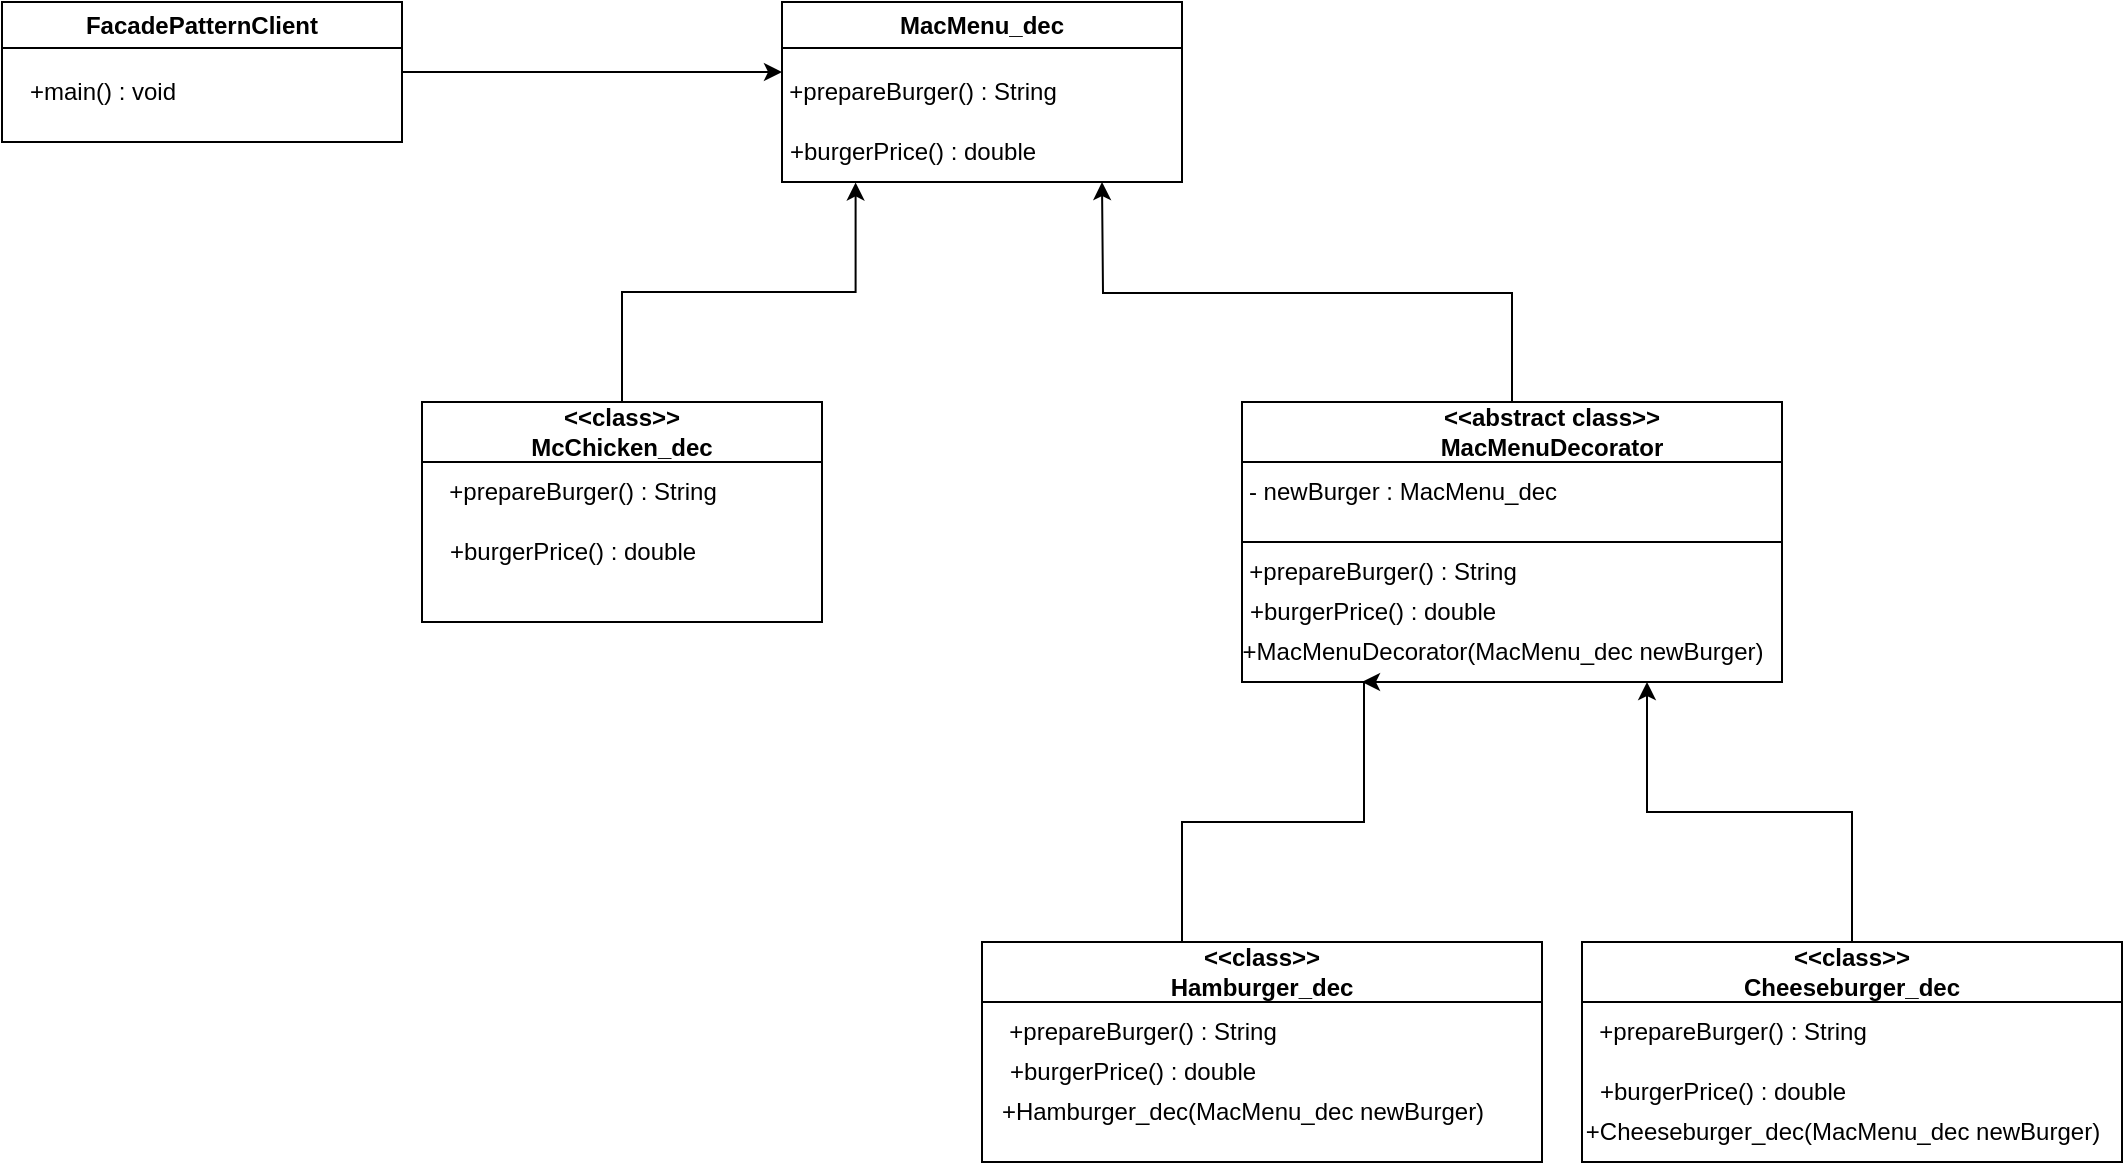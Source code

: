 <mxfile version="21.3.6" type="github">
  <diagram name="Page-1" id="fLkUl8sPVDU1VXZ5h0pW">
    <mxGraphModel dx="1050" dy="549" grid="1" gridSize="10" guides="1" tooltips="1" connect="1" arrows="1" fold="1" page="1" pageScale="1" pageWidth="1169" pageHeight="827" math="0" shadow="0">
      <root>
        <mxCell id="0" />
        <mxCell id="1" parent="0" />
        <mxCell id="4qhIC2AxEkEV_CwQiEy1-7" style="edgeStyle=orthogonalEdgeStyle;rounded=0;orthogonalLoop=1;jettySize=auto;html=1;exitX=1;exitY=0.5;exitDx=0;exitDy=0;" parent="1" source="4qhIC2AxEkEV_CwQiEy1-1" edge="1">
          <mxGeometry relative="1" as="geometry">
            <mxPoint x="530" y="85" as="targetPoint" />
          </mxGeometry>
        </mxCell>
        <mxCell id="4qhIC2AxEkEV_CwQiEy1-1" value="FacadePatternClient" style="swimlane;whiteSpace=wrap;html=1;" parent="1" vertex="1">
          <mxGeometry x="140" y="50" width="200" height="70" as="geometry" />
        </mxCell>
        <mxCell id="m0_xcwQ6oUyTsQlm-iZy-1" value="+main() : void" style="text;html=1;align=center;verticalAlign=middle;resizable=0;points=[];autosize=1;strokeColor=none;fillColor=none;" vertex="1" parent="4qhIC2AxEkEV_CwQiEy1-1">
          <mxGeometry y="30" width="100" height="30" as="geometry" />
        </mxCell>
        <mxCell id="4qhIC2AxEkEV_CwQiEy1-2" value="MacMenu_dec" style="swimlane;whiteSpace=wrap;html=1;" parent="1" vertex="1">
          <mxGeometry x="530" y="50" width="200" height="90" as="geometry" />
        </mxCell>
        <mxCell id="m0_xcwQ6oUyTsQlm-iZy-2" value="+prepareBurger() : String" style="text;html=1;align=center;verticalAlign=middle;resizable=0;points=[];autosize=1;strokeColor=none;fillColor=none;" vertex="1" parent="4qhIC2AxEkEV_CwQiEy1-2">
          <mxGeometry x="-10" y="30" width="160" height="30" as="geometry" />
        </mxCell>
        <mxCell id="m0_xcwQ6oUyTsQlm-iZy-3" value="+burgerPrice() : double" style="text;html=1;align=center;verticalAlign=middle;resizable=0;points=[];autosize=1;strokeColor=none;fillColor=none;" vertex="1" parent="4qhIC2AxEkEV_CwQiEy1-2">
          <mxGeometry x="-10" y="60" width="150" height="30" as="geometry" />
        </mxCell>
        <mxCell id="m0_xcwQ6oUyTsQlm-iZy-4" style="edgeStyle=orthogonalEdgeStyle;rounded=0;orthogonalLoop=1;jettySize=auto;html=1;exitX=0.5;exitY=0;exitDx=0;exitDy=0;" edge="1" parent="1" source="4qhIC2AxEkEV_CwQiEy1-3">
          <mxGeometry relative="1" as="geometry">
            <mxPoint x="690" y="140" as="targetPoint" />
          </mxGeometry>
        </mxCell>
        <mxCell id="4qhIC2AxEkEV_CwQiEy1-3" value="&lt;blockquote style=&quot;margin: 0 0 0 40px; border: none; padding: 0px;&quot;&gt;&amp;lt;&amp;lt;abstract class&amp;gt;&amp;gt;&lt;/blockquote&gt;&lt;blockquote style=&quot;margin: 0 0 0 40px; border: none; padding: 0px;&quot;&gt;MacMenuDecorator&lt;/blockquote&gt;" style="swimlane;whiteSpace=wrap;html=1;startSize=30;" parent="1" vertex="1">
          <mxGeometry x="760" y="250" width="270" height="140" as="geometry" />
        </mxCell>
        <mxCell id="m0_xcwQ6oUyTsQlm-iZy-10" value="- newBurger : MacMenu_dec" style="text;html=1;align=center;verticalAlign=middle;resizable=0;points=[];autosize=1;strokeColor=none;fillColor=none;" vertex="1" parent="4qhIC2AxEkEV_CwQiEy1-3">
          <mxGeometry x="-10" y="30" width="180" height="30" as="geometry" />
        </mxCell>
        <mxCell id="m0_xcwQ6oUyTsQlm-iZy-5" value="" style="endArrow=none;html=1;rounded=0;entryX=1;entryY=0.5;entryDx=0;entryDy=0;" edge="1" parent="4qhIC2AxEkEV_CwQiEy1-3" target="4qhIC2AxEkEV_CwQiEy1-3">
          <mxGeometry width="50" height="50" relative="1" as="geometry">
            <mxPoint y="70" as="sourcePoint" />
            <mxPoint x="200" y="70" as="targetPoint" />
          </mxGeometry>
        </mxCell>
        <mxCell id="m0_xcwQ6oUyTsQlm-iZy-11" value="+prepareBurger() : String" style="text;html=1;align=center;verticalAlign=middle;resizable=0;points=[];autosize=1;strokeColor=none;fillColor=none;" vertex="1" parent="4qhIC2AxEkEV_CwQiEy1-3">
          <mxGeometry x="-10" y="70" width="160" height="30" as="geometry" />
        </mxCell>
        <mxCell id="m0_xcwQ6oUyTsQlm-iZy-12" value="+burgerPrice() : double" style="text;html=1;align=center;verticalAlign=middle;resizable=0;points=[];autosize=1;strokeColor=none;fillColor=none;" vertex="1" parent="4qhIC2AxEkEV_CwQiEy1-3">
          <mxGeometry x="-10" y="90" width="150" height="30" as="geometry" />
        </mxCell>
        <mxCell id="4qhIC2AxEkEV_CwQiEy1-8" style="edgeStyle=orthogonalEdgeStyle;rounded=0;orthogonalLoop=1;jettySize=auto;html=1;exitX=0.5;exitY=0;exitDx=0;exitDy=0;entryX=0.312;entryY=1.007;entryDx=0;entryDy=0;entryPerimeter=0;" parent="1" source="4qhIC2AxEkEV_CwQiEy1-4" edge="1" target="m0_xcwQ6oUyTsQlm-iZy-3">
          <mxGeometry relative="1" as="geometry">
            <mxPoint x="570" y="230" as="targetPoint" />
          </mxGeometry>
        </mxCell>
        <mxCell id="4qhIC2AxEkEV_CwQiEy1-4" value="&amp;lt;&amp;lt;class&amp;gt;&amp;gt;&lt;br&gt;McChicken_dec" style="swimlane;whiteSpace=wrap;html=1;startSize=30;" parent="1" vertex="1">
          <mxGeometry x="350" y="250" width="200" height="110" as="geometry" />
        </mxCell>
        <mxCell id="m0_xcwQ6oUyTsQlm-iZy-8" value="+burgerPrice() : double" style="text;html=1;align=center;verticalAlign=middle;resizable=0;points=[];autosize=1;strokeColor=none;fillColor=none;" vertex="1" parent="4qhIC2AxEkEV_CwQiEy1-4">
          <mxGeometry y="60" width="150" height="30" as="geometry" />
        </mxCell>
        <mxCell id="m0_xcwQ6oUyTsQlm-iZy-9" value="+prepareBurger() : String" style="text;html=1;align=center;verticalAlign=middle;resizable=0;points=[];autosize=1;strokeColor=none;fillColor=none;" vertex="1" parent="4qhIC2AxEkEV_CwQiEy1-4">
          <mxGeometry y="30" width="160" height="30" as="geometry" />
        </mxCell>
        <mxCell id="4qhIC2AxEkEV_CwQiEy1-11" style="edgeStyle=orthogonalEdgeStyle;rounded=0;orthogonalLoop=1;jettySize=auto;html=1;exitX=0.5;exitY=0;exitDx=0;exitDy=0;entryX=0.75;entryY=1;entryDx=0;entryDy=0;" parent="1" source="4qhIC2AxEkEV_CwQiEy1-5" edge="1" target="4qhIC2AxEkEV_CwQiEy1-3">
          <mxGeometry relative="1" as="geometry">
            <mxPoint x="930" y="520" as="targetPoint" />
          </mxGeometry>
        </mxCell>
        <mxCell id="4qhIC2AxEkEV_CwQiEy1-5" value="&amp;lt;&amp;lt;class&amp;gt;&amp;gt;&lt;br&gt;Cheeseburger_dec" style="swimlane;whiteSpace=wrap;html=1;startSize=30;" parent="1" vertex="1">
          <mxGeometry x="930" y="520" width="270" height="110" as="geometry" />
        </mxCell>
        <mxCell id="m0_xcwQ6oUyTsQlm-iZy-13" value="+burgerPrice() : double" style="text;html=1;align=center;verticalAlign=middle;resizable=0;points=[];autosize=1;strokeColor=none;fillColor=none;" vertex="1" parent="4qhIC2AxEkEV_CwQiEy1-5">
          <mxGeometry x="-5" y="60" width="150" height="30" as="geometry" />
        </mxCell>
        <mxCell id="m0_xcwQ6oUyTsQlm-iZy-14" value="+prepareBurger() : String" style="text;html=1;align=center;verticalAlign=middle;resizable=0;points=[];autosize=1;strokeColor=none;fillColor=none;" vertex="1" parent="4qhIC2AxEkEV_CwQiEy1-5">
          <mxGeometry x="-5" y="30" width="160" height="30" as="geometry" />
        </mxCell>
        <mxCell id="m0_xcwQ6oUyTsQlm-iZy-17" value="+Cheeseburger_dec(MacMenu_dec newBurger)" style="text;html=1;align=center;verticalAlign=middle;resizable=0;points=[];autosize=1;strokeColor=none;fillColor=none;" vertex="1" parent="4qhIC2AxEkEV_CwQiEy1-5">
          <mxGeometry x="-10" y="80" width="280" height="30" as="geometry" />
        </mxCell>
        <mxCell id="4qhIC2AxEkEV_CwQiEy1-10" style="edgeStyle=orthogonalEdgeStyle;rounded=0;orthogonalLoop=1;jettySize=auto;html=1;" parent="1" source="4qhIC2AxEkEV_CwQiEy1-6" edge="1">
          <mxGeometry relative="1" as="geometry">
            <mxPoint x="820" y="390" as="targetPoint" />
            <Array as="points">
              <mxPoint x="730" y="460" />
              <mxPoint x="821" y="460" />
            </Array>
          </mxGeometry>
        </mxCell>
        <mxCell id="4qhIC2AxEkEV_CwQiEy1-6" value="&amp;lt;&amp;lt;class&amp;gt;&amp;gt;&lt;br&gt;Hamburger_dec" style="swimlane;whiteSpace=wrap;html=1;startSize=30;" parent="1" vertex="1">
          <mxGeometry x="630" y="520" width="280" height="110" as="geometry" />
        </mxCell>
        <mxCell id="m0_xcwQ6oUyTsQlm-iZy-6" value="+prepareBurger() : String" style="text;html=1;align=center;verticalAlign=middle;resizable=0;points=[];autosize=1;strokeColor=none;fillColor=none;" vertex="1" parent="4qhIC2AxEkEV_CwQiEy1-6">
          <mxGeometry y="30" width="160" height="30" as="geometry" />
        </mxCell>
        <mxCell id="m0_xcwQ6oUyTsQlm-iZy-7" value="+burgerPrice() : double" style="text;html=1;align=center;verticalAlign=middle;resizable=0;points=[];autosize=1;strokeColor=none;fillColor=none;" vertex="1" parent="4qhIC2AxEkEV_CwQiEy1-6">
          <mxGeometry y="50" width="150" height="30" as="geometry" />
        </mxCell>
        <mxCell id="m0_xcwQ6oUyTsQlm-iZy-16" value="+Hamburger_dec(MacMenu_dec newBurger)" style="text;html=1;align=center;verticalAlign=middle;resizable=0;points=[];autosize=1;strokeColor=none;fillColor=none;" vertex="1" parent="4qhIC2AxEkEV_CwQiEy1-6">
          <mxGeometry y="70" width="260" height="30" as="geometry" />
        </mxCell>
        <mxCell id="m0_xcwQ6oUyTsQlm-iZy-15" value="+MacMenuDecorator(MacMenu_dec newBurger)" style="text;html=1;align=center;verticalAlign=middle;resizable=0;points=[];autosize=1;strokeColor=none;fillColor=none;" vertex="1" parent="1">
          <mxGeometry x="750" y="360" width="280" height="30" as="geometry" />
        </mxCell>
      </root>
    </mxGraphModel>
  </diagram>
</mxfile>
